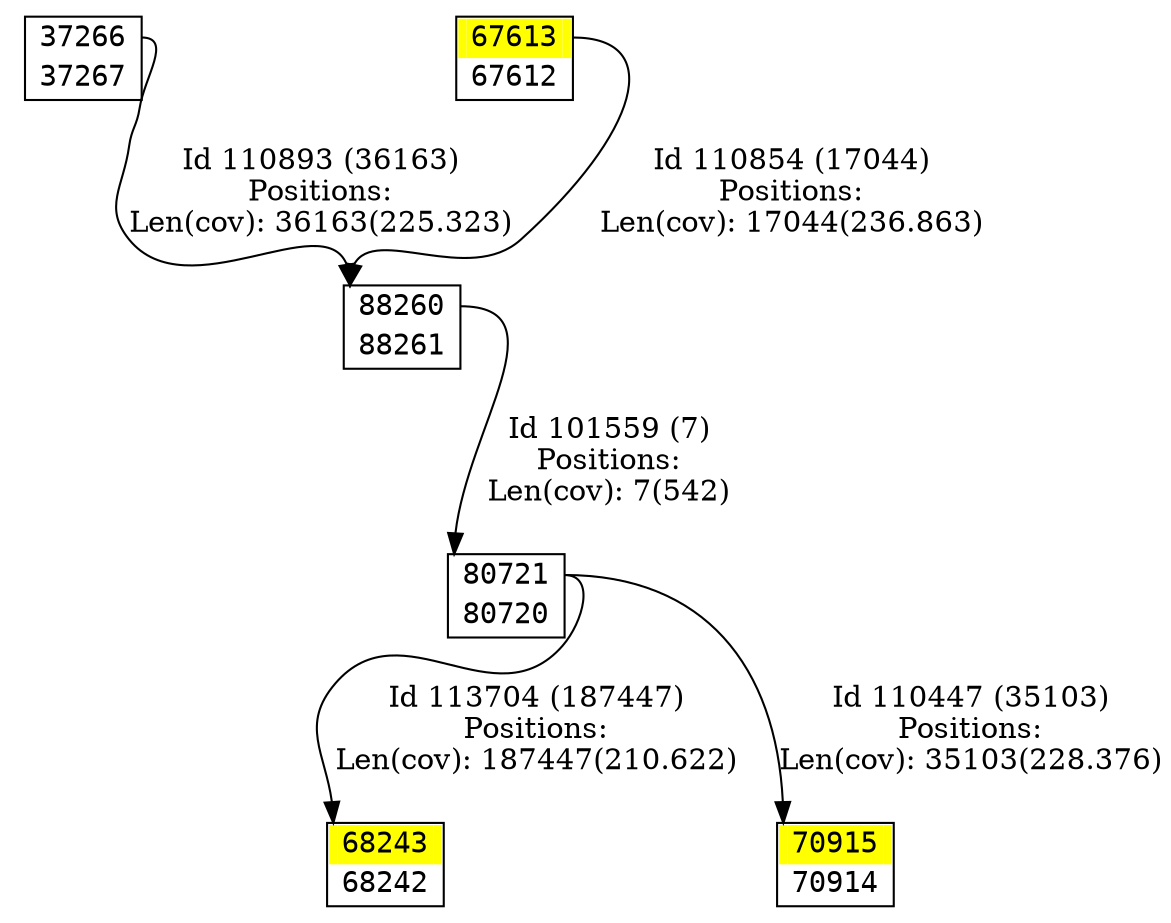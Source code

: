 digraph graph_picture {
node[fontname=<Courier> ,penwidth=<1.8> ,shape=<plaintext> ]
vertex_37266_37267[label=<<TABLE BORDER="1" CELLSPACING="0" >
<TR><TD BORDER="0" PORT = "port_37266_in" color="white" bgcolor="white" ></TD><TD BORDER="0" color="white" bgcolor="white" >37266</TD><TD BORDER="0" PORT = "port_37266_out" color="white" bgcolor="white" ></TD></TR>
<TR><TD BORDER="0" PORT = "port_37267_out" color="white" bgcolor="white" ></TD><TD BORDER="0" color="white" bgcolor="white" >37267</TD><TD BORDER="0" PORT = "port_37267_in" color="white" bgcolor="white" ></TD></TR>
</TABLE>> ,color=<black> ,URL=</vertex/37266.svg> ]
vertex_67612_67613[label=<<TABLE BORDER="1" CELLSPACING="0" >
<TR><TD BORDER="0" PORT = "port_67613_in" color="yellow" bgcolor="yellow" ></TD><TD BORDER="0" color="yellow" bgcolor="yellow" >67613</TD><TD BORDER="0" PORT = "port_67613_out" color="yellow" bgcolor="yellow" ></TD></TR>
<TR><TD BORDER="0" PORT = "port_67612_out" color="white" bgcolor="white" ></TD><TD BORDER="0" color="white" bgcolor="white" >67612</TD><TD BORDER="0" PORT = "port_67612_in" color="white" bgcolor="white" ></TD></TR>
</TABLE>> ,color=<black> ,URL=</vertex/67613.svg> ]
vertex_68242_68243[label=<<TABLE BORDER="1" CELLSPACING="0" >
<TR><TD BORDER="0" PORT = "port_68243_in" color="yellow" bgcolor="yellow" ></TD><TD BORDER="0" color="yellow" bgcolor="yellow" >68243</TD><TD BORDER="0" PORT = "port_68243_out" color="yellow" bgcolor="yellow" ></TD></TR>
<TR><TD BORDER="0" PORT = "port_68242_out" color="white" bgcolor="white" ></TD><TD BORDER="0" color="white" bgcolor="white" >68242</TD><TD BORDER="0" PORT = "port_68242_in" color="white" bgcolor="white" ></TD></TR>
</TABLE>> ,color=<black> ,URL=</vertex/68243.svg> ]
vertex_70914_70915[label=<<TABLE BORDER="1" CELLSPACING="0" >
<TR><TD BORDER="0" PORT = "port_70915_in" color="yellow" bgcolor="yellow" ></TD><TD BORDER="0" color="yellow" bgcolor="yellow" >70915</TD><TD BORDER="0" PORT = "port_70915_out" color="yellow" bgcolor="yellow" ></TD></TR>
<TR><TD BORDER="0" PORT = "port_70914_out" color="white" bgcolor="white" ></TD><TD BORDER="0" color="white" bgcolor="white" >70914</TD><TD BORDER="0" PORT = "port_70914_in" color="white" bgcolor="white" ></TD></TR>
</TABLE>> ,color=<black> ,URL=</vertex/70915.svg> ]
vertex_80720_80721[label=<<TABLE BORDER="1" CELLSPACING="0" >
<TR><TD BORDER="0" PORT = "port_80721_in" color="white" bgcolor="white" ></TD><TD BORDER="0" color="white" bgcolor="white" >80721</TD><TD BORDER="0" PORT = "port_80721_out" color="white" bgcolor="white" ></TD></TR>
<TR><TD BORDER="0" PORT = "port_80720_out" color="white" bgcolor="white" ></TD><TD BORDER="0" color="white" bgcolor="white" >80720</TD><TD BORDER="0" PORT = "port_80720_in" color="white" bgcolor="white" ></TD></TR>
</TABLE>> ,color=<black> ,URL=</vertex/80721.svg> ]
vertex_88260_88261[label=<<TABLE BORDER="1" CELLSPACING="0" >
<TR><TD BORDER="0" PORT = "port_88260_in" color="white" bgcolor="white" ></TD><TD BORDER="0" color="white" bgcolor="white" >88260</TD><TD BORDER="0" PORT = "port_88260_out" color="white" bgcolor="white" ></TD></TR>
<TR><TD BORDER="0" PORT = "port_88261_out" color="white" bgcolor="white" ></TD><TD BORDER="0" color="white" bgcolor="white" >88261</TD><TD BORDER="0" PORT = "port_88261_in" color="white" bgcolor="white" ></TD></TR>
</TABLE>> ,color=<black> ,URL=</vertex/88260.svg> ]
vertex_88260_88261:port_88260_out->vertex_80720_80721:port_80721_in[label="Id 101559 (7)\nPositions:\nLen(cov): 7(542)" ,color=<black> ]
vertex_80720_80721:port_80721_out->vertex_70914_70915:port_70915_in[label="Id 110447 (35103)\nPositions:\nLen(cov): 35103(228.376)" ,color=<black> ]
vertex_67612_67613:port_67613_out->vertex_88260_88261:port_88260_in[label="Id 110854 (17044)\nPositions:\nLen(cov): 17044(236.863)" ,color=<black> ]
vertex_37266_37267:port_37266_out->vertex_88260_88261:port_88260_in[label="Id 110893 (36163)\nPositions:\nLen(cov): 36163(225.323)" ,color=<black> ]
vertex_80720_80721:port_80721_out->vertex_68242_68243:port_68243_in[label="Id 113704 (187447)\nPositions:\nLen(cov): 187447(210.622)" ,color=<black> ]
}
